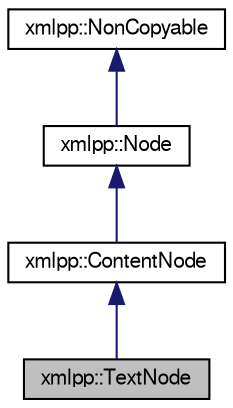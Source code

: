 digraph G
{
  bgcolor="transparent";
  edge [fontname="FreeSans",fontsize=10,labelfontname="FreeSans",labelfontsize=10];
  node [fontname="FreeSans",fontsize=10,shape=record];
  Node1 [label="xmlpp::TextNode",height=0.2,width=0.4,color="black", fillcolor="grey75", style="filled" fontcolor="black"];
  Node2 -> Node1 [dir=back,color="midnightblue",fontsize=10,style="solid",fontname="FreeSans"];
  Node2 [label="xmlpp::ContentNode",height=0.2,width=0.4,color="black",URL="$classxmlpp_1_1ContentNode.html",tooltip="Content Node."];
  Node3 -> Node2 [dir=back,color="midnightblue",fontsize=10,style="solid",fontname="FreeSans"];
  Node3 [label="xmlpp::Node",height=0.2,width=0.4,color="black",URL="$classxmlpp_1_1Node.html",tooltip="Represents XML Nodes."];
  Node4 -> Node3 [dir=back,color="midnightblue",fontsize=10,style="solid",fontname="FreeSans"];
  Node4 [label="xmlpp::NonCopyable",height=0.2,width=0.4,color="black",URL="$classxmlpp_1_1NonCopyable.html",tooltip="Herited by classes which cannot be copied."];
}
